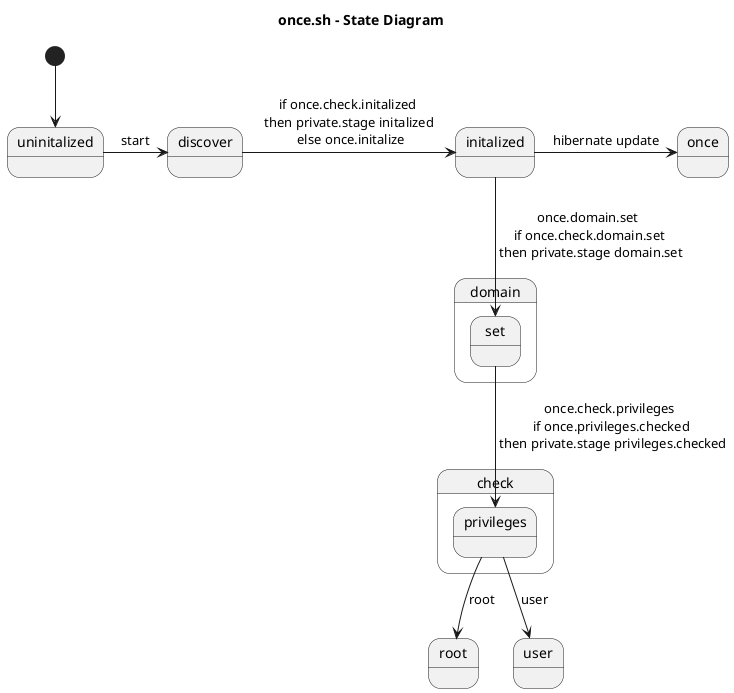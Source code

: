 @startuml

title once.sh - State Diagram 

[*] --> uninitalized
uninitalized -right-> discover: start
discover -right-> initalized: if once.check.initalized \n then private.stage initalized \n else once.initalize

initalized -right-> .once: hibernate update
initalized -down-> domain.set: once.domain.set \n if once.check.domain.set \n then private.stage domain.set
domain.set -down-> check.privileges: once.check.privileges \n if once.privileges.checked \n then private.stage privileges.checked
check.privileges -down-> root: root
check.privileges -down-> user: user


@enduml